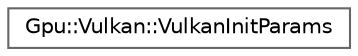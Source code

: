 digraph "Graphical Class Hierarchy"
{
 // LATEX_PDF_SIZE
  bgcolor="transparent";
  edge [fontname=Helvetica,fontsize=10,labelfontname=Helvetica,labelfontsize=10];
  node [fontname=Helvetica,fontsize=10,shape=box,height=0.2,width=0.4];
  rankdir="LR";
  Node0 [id="Node000000",label="Gpu::Vulkan::VulkanInitParams",height=0.2,width=0.4,color="grey40", fillcolor="white", style="filled",URL="$classGpu_1_1Vulkan_1_1VulkanInitParams.html",tooltip=" "];
}
